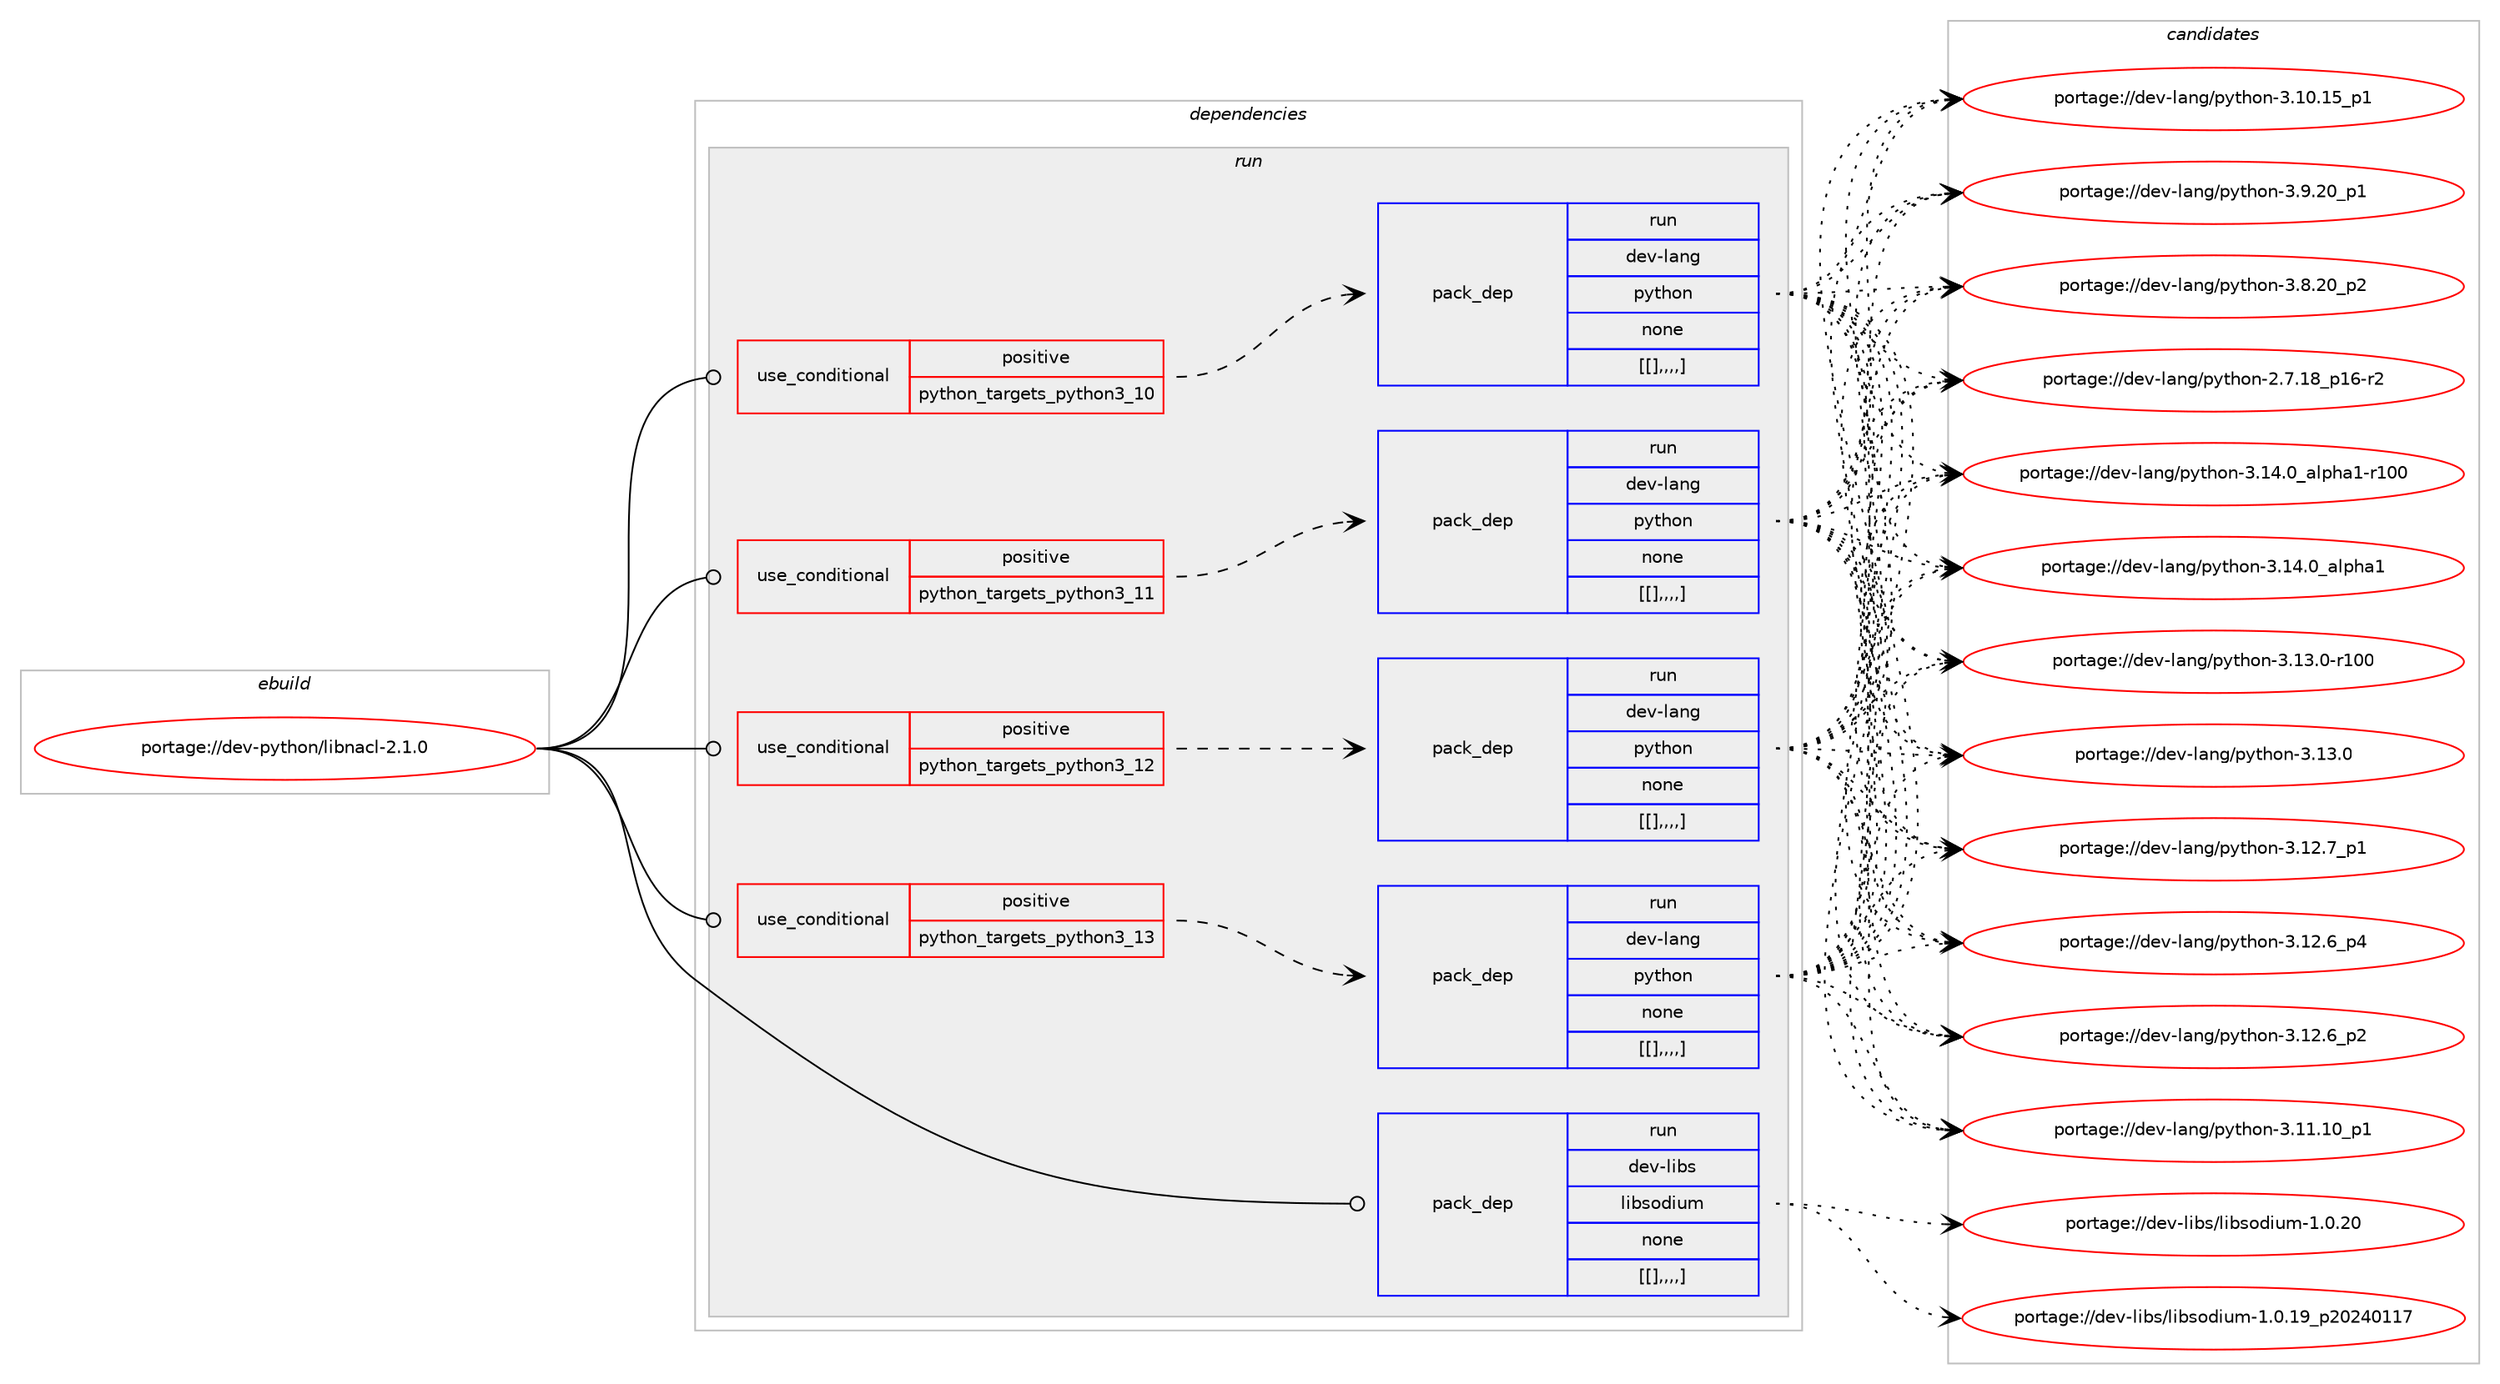 digraph prolog {

# *************
# Graph options
# *************

newrank=true;
concentrate=true;
compound=true;
graph [rankdir=LR,fontname=Helvetica,fontsize=10,ranksep=1.5];#, ranksep=2.5, nodesep=0.2];
edge  [arrowhead=vee];
node  [fontname=Helvetica,fontsize=10];

# **********
# The ebuild
# **********

subgraph cluster_leftcol {
color=gray;
label=<<i>ebuild</i>>;
id [label="portage://dev-python/libnacl-2.1.0", color=red, width=4, href="../dev-python/libnacl-2.1.0.svg"];
}

# ****************
# The dependencies
# ****************

subgraph cluster_midcol {
color=gray;
label=<<i>dependencies</i>>;
subgraph cluster_compile {
fillcolor="#eeeeee";
style=filled;
label=<<i>compile</i>>;
}
subgraph cluster_compileandrun {
fillcolor="#eeeeee";
style=filled;
label=<<i>compile and run</i>>;
}
subgraph cluster_run {
fillcolor="#eeeeee";
style=filled;
label=<<i>run</i>>;
subgraph cond36458 {
dependency155425 [label=<<TABLE BORDER="0" CELLBORDER="1" CELLSPACING="0" CELLPADDING="4"><TR><TD ROWSPAN="3" CELLPADDING="10">use_conditional</TD></TR><TR><TD>positive</TD></TR><TR><TD>python_targets_python3_10</TD></TR></TABLE>>, shape=none, color=red];
subgraph pack117660 {
dependency155426 [label=<<TABLE BORDER="0" CELLBORDER="1" CELLSPACING="0" CELLPADDING="4" WIDTH="220"><TR><TD ROWSPAN="6" CELLPADDING="30">pack_dep</TD></TR><TR><TD WIDTH="110">run</TD></TR><TR><TD>dev-lang</TD></TR><TR><TD>python</TD></TR><TR><TD>none</TD></TR><TR><TD>[[],,,,]</TD></TR></TABLE>>, shape=none, color=blue];
}
dependency155425:e -> dependency155426:w [weight=20,style="dashed",arrowhead="vee"];
}
id:e -> dependency155425:w [weight=20,style="solid",arrowhead="odot"];
subgraph cond36476 {
dependency155478 [label=<<TABLE BORDER="0" CELLBORDER="1" CELLSPACING="0" CELLPADDING="4"><TR><TD ROWSPAN="3" CELLPADDING="10">use_conditional</TD></TR><TR><TD>positive</TD></TR><TR><TD>python_targets_python3_11</TD></TR></TABLE>>, shape=none, color=red];
subgraph pack117735 {
dependency155549 [label=<<TABLE BORDER="0" CELLBORDER="1" CELLSPACING="0" CELLPADDING="4" WIDTH="220"><TR><TD ROWSPAN="6" CELLPADDING="30">pack_dep</TD></TR><TR><TD WIDTH="110">run</TD></TR><TR><TD>dev-lang</TD></TR><TR><TD>python</TD></TR><TR><TD>none</TD></TR><TR><TD>[[],,,,]</TD></TR></TABLE>>, shape=none, color=blue];
}
dependency155478:e -> dependency155549:w [weight=20,style="dashed",arrowhead="vee"];
}
id:e -> dependency155478:w [weight=20,style="solid",arrowhead="odot"];
subgraph cond36511 {
dependency155578 [label=<<TABLE BORDER="0" CELLBORDER="1" CELLSPACING="0" CELLPADDING="4"><TR><TD ROWSPAN="3" CELLPADDING="10">use_conditional</TD></TR><TR><TD>positive</TD></TR><TR><TD>python_targets_python3_12</TD></TR></TABLE>>, shape=none, color=red];
subgraph pack117769 {
dependency155609 [label=<<TABLE BORDER="0" CELLBORDER="1" CELLSPACING="0" CELLPADDING="4" WIDTH="220"><TR><TD ROWSPAN="6" CELLPADDING="30">pack_dep</TD></TR><TR><TD WIDTH="110">run</TD></TR><TR><TD>dev-lang</TD></TR><TR><TD>python</TD></TR><TR><TD>none</TD></TR><TR><TD>[[],,,,]</TD></TR></TABLE>>, shape=none, color=blue];
}
dependency155578:e -> dependency155609:w [weight=20,style="dashed",arrowhead="vee"];
}
id:e -> dependency155578:w [weight=20,style="solid",arrowhead="odot"];
subgraph cond36525 {
dependency155616 [label=<<TABLE BORDER="0" CELLBORDER="1" CELLSPACING="0" CELLPADDING="4"><TR><TD ROWSPAN="3" CELLPADDING="10">use_conditional</TD></TR><TR><TD>positive</TD></TR><TR><TD>python_targets_python3_13</TD></TR></TABLE>>, shape=none, color=red];
subgraph pack117794 {
dependency155662 [label=<<TABLE BORDER="0" CELLBORDER="1" CELLSPACING="0" CELLPADDING="4" WIDTH="220"><TR><TD ROWSPAN="6" CELLPADDING="30">pack_dep</TD></TR><TR><TD WIDTH="110">run</TD></TR><TR><TD>dev-lang</TD></TR><TR><TD>python</TD></TR><TR><TD>none</TD></TR><TR><TD>[[],,,,]</TD></TR></TABLE>>, shape=none, color=blue];
}
dependency155616:e -> dependency155662:w [weight=20,style="dashed",arrowhead="vee"];
}
id:e -> dependency155616:w [weight=20,style="solid",arrowhead="odot"];
subgraph pack117809 {
dependency155674 [label=<<TABLE BORDER="0" CELLBORDER="1" CELLSPACING="0" CELLPADDING="4" WIDTH="220"><TR><TD ROWSPAN="6" CELLPADDING="30">pack_dep</TD></TR><TR><TD WIDTH="110">run</TD></TR><TR><TD>dev-libs</TD></TR><TR><TD>libsodium</TD></TR><TR><TD>none</TD></TR><TR><TD>[[],,,,]</TD></TR></TABLE>>, shape=none, color=blue];
}
id:e -> dependency155674:w [weight=20,style="solid",arrowhead="odot"];
}
}

# **************
# The candidates
# **************

subgraph cluster_choices {
rank=same;
color=gray;
label=<<i>candidates</i>>;

subgraph choice117570 {
color=black;
nodesep=1;
choice100101118451089711010347112121116104111110455146495246489597108112104974945114494848 [label="portage://dev-lang/python-3.14.0_alpha1-r100", color=red, width=4,href="../dev-lang/python-3.14.0_alpha1-r100.svg"];
choice1001011184510897110103471121211161041111104551464952464895971081121049749 [label="portage://dev-lang/python-3.14.0_alpha1", color=red, width=4,href="../dev-lang/python-3.14.0_alpha1.svg"];
choice1001011184510897110103471121211161041111104551464951464845114494848 [label="portage://dev-lang/python-3.13.0-r100", color=red, width=4,href="../dev-lang/python-3.13.0-r100.svg"];
choice10010111845108971101034711212111610411111045514649514648 [label="portage://dev-lang/python-3.13.0", color=red, width=4,href="../dev-lang/python-3.13.0.svg"];
choice100101118451089711010347112121116104111110455146495046559511249 [label="portage://dev-lang/python-3.12.7_p1", color=red, width=4,href="../dev-lang/python-3.12.7_p1.svg"];
choice100101118451089711010347112121116104111110455146495046549511252 [label="portage://dev-lang/python-3.12.6_p4", color=red, width=4,href="../dev-lang/python-3.12.6_p4.svg"];
choice100101118451089711010347112121116104111110455146495046549511250 [label="portage://dev-lang/python-3.12.6_p2", color=red, width=4,href="../dev-lang/python-3.12.6_p2.svg"];
choice10010111845108971101034711212111610411111045514649494649489511249 [label="portage://dev-lang/python-3.11.10_p1", color=red, width=4,href="../dev-lang/python-3.11.10_p1.svg"];
choice10010111845108971101034711212111610411111045514649484649539511249 [label="portage://dev-lang/python-3.10.15_p1", color=red, width=4,href="../dev-lang/python-3.10.15_p1.svg"];
choice100101118451089711010347112121116104111110455146574650489511249 [label="portage://dev-lang/python-3.9.20_p1", color=red, width=4,href="../dev-lang/python-3.9.20_p1.svg"];
choice100101118451089711010347112121116104111110455146564650489511250 [label="portage://dev-lang/python-3.8.20_p2", color=red, width=4,href="../dev-lang/python-3.8.20_p2.svg"];
choice100101118451089711010347112121116104111110455046554649569511249544511450 [label="portage://dev-lang/python-2.7.18_p16-r2", color=red, width=4,href="../dev-lang/python-2.7.18_p16-r2.svg"];
dependency155426:e -> choice100101118451089711010347112121116104111110455146495246489597108112104974945114494848:w [style=dotted,weight="100"];
dependency155426:e -> choice1001011184510897110103471121211161041111104551464952464895971081121049749:w [style=dotted,weight="100"];
dependency155426:e -> choice1001011184510897110103471121211161041111104551464951464845114494848:w [style=dotted,weight="100"];
dependency155426:e -> choice10010111845108971101034711212111610411111045514649514648:w [style=dotted,weight="100"];
dependency155426:e -> choice100101118451089711010347112121116104111110455146495046559511249:w [style=dotted,weight="100"];
dependency155426:e -> choice100101118451089711010347112121116104111110455146495046549511252:w [style=dotted,weight="100"];
dependency155426:e -> choice100101118451089711010347112121116104111110455146495046549511250:w [style=dotted,weight="100"];
dependency155426:e -> choice10010111845108971101034711212111610411111045514649494649489511249:w [style=dotted,weight="100"];
dependency155426:e -> choice10010111845108971101034711212111610411111045514649484649539511249:w [style=dotted,weight="100"];
dependency155426:e -> choice100101118451089711010347112121116104111110455146574650489511249:w [style=dotted,weight="100"];
dependency155426:e -> choice100101118451089711010347112121116104111110455146564650489511250:w [style=dotted,weight="100"];
dependency155426:e -> choice100101118451089711010347112121116104111110455046554649569511249544511450:w [style=dotted,weight="100"];
}
subgraph choice117594 {
color=black;
nodesep=1;
choice100101118451089711010347112121116104111110455146495246489597108112104974945114494848 [label="portage://dev-lang/python-3.14.0_alpha1-r100", color=red, width=4,href="../dev-lang/python-3.14.0_alpha1-r100.svg"];
choice1001011184510897110103471121211161041111104551464952464895971081121049749 [label="portage://dev-lang/python-3.14.0_alpha1", color=red, width=4,href="../dev-lang/python-3.14.0_alpha1.svg"];
choice1001011184510897110103471121211161041111104551464951464845114494848 [label="portage://dev-lang/python-3.13.0-r100", color=red, width=4,href="../dev-lang/python-3.13.0-r100.svg"];
choice10010111845108971101034711212111610411111045514649514648 [label="portage://dev-lang/python-3.13.0", color=red, width=4,href="../dev-lang/python-3.13.0.svg"];
choice100101118451089711010347112121116104111110455146495046559511249 [label="portage://dev-lang/python-3.12.7_p1", color=red, width=4,href="../dev-lang/python-3.12.7_p1.svg"];
choice100101118451089711010347112121116104111110455146495046549511252 [label="portage://dev-lang/python-3.12.6_p4", color=red, width=4,href="../dev-lang/python-3.12.6_p4.svg"];
choice100101118451089711010347112121116104111110455146495046549511250 [label="portage://dev-lang/python-3.12.6_p2", color=red, width=4,href="../dev-lang/python-3.12.6_p2.svg"];
choice10010111845108971101034711212111610411111045514649494649489511249 [label="portage://dev-lang/python-3.11.10_p1", color=red, width=4,href="../dev-lang/python-3.11.10_p1.svg"];
choice10010111845108971101034711212111610411111045514649484649539511249 [label="portage://dev-lang/python-3.10.15_p1", color=red, width=4,href="../dev-lang/python-3.10.15_p1.svg"];
choice100101118451089711010347112121116104111110455146574650489511249 [label="portage://dev-lang/python-3.9.20_p1", color=red, width=4,href="../dev-lang/python-3.9.20_p1.svg"];
choice100101118451089711010347112121116104111110455146564650489511250 [label="portage://dev-lang/python-3.8.20_p2", color=red, width=4,href="../dev-lang/python-3.8.20_p2.svg"];
choice100101118451089711010347112121116104111110455046554649569511249544511450 [label="portage://dev-lang/python-2.7.18_p16-r2", color=red, width=4,href="../dev-lang/python-2.7.18_p16-r2.svg"];
dependency155549:e -> choice100101118451089711010347112121116104111110455146495246489597108112104974945114494848:w [style=dotted,weight="100"];
dependency155549:e -> choice1001011184510897110103471121211161041111104551464952464895971081121049749:w [style=dotted,weight="100"];
dependency155549:e -> choice1001011184510897110103471121211161041111104551464951464845114494848:w [style=dotted,weight="100"];
dependency155549:e -> choice10010111845108971101034711212111610411111045514649514648:w [style=dotted,weight="100"];
dependency155549:e -> choice100101118451089711010347112121116104111110455146495046559511249:w [style=dotted,weight="100"];
dependency155549:e -> choice100101118451089711010347112121116104111110455146495046549511252:w [style=dotted,weight="100"];
dependency155549:e -> choice100101118451089711010347112121116104111110455146495046549511250:w [style=dotted,weight="100"];
dependency155549:e -> choice10010111845108971101034711212111610411111045514649494649489511249:w [style=dotted,weight="100"];
dependency155549:e -> choice10010111845108971101034711212111610411111045514649484649539511249:w [style=dotted,weight="100"];
dependency155549:e -> choice100101118451089711010347112121116104111110455146574650489511249:w [style=dotted,weight="100"];
dependency155549:e -> choice100101118451089711010347112121116104111110455146564650489511250:w [style=dotted,weight="100"];
dependency155549:e -> choice100101118451089711010347112121116104111110455046554649569511249544511450:w [style=dotted,weight="100"];
}
subgraph choice117598 {
color=black;
nodesep=1;
choice100101118451089711010347112121116104111110455146495246489597108112104974945114494848 [label="portage://dev-lang/python-3.14.0_alpha1-r100", color=red, width=4,href="../dev-lang/python-3.14.0_alpha1-r100.svg"];
choice1001011184510897110103471121211161041111104551464952464895971081121049749 [label="portage://dev-lang/python-3.14.0_alpha1", color=red, width=4,href="../dev-lang/python-3.14.0_alpha1.svg"];
choice1001011184510897110103471121211161041111104551464951464845114494848 [label="portage://dev-lang/python-3.13.0-r100", color=red, width=4,href="../dev-lang/python-3.13.0-r100.svg"];
choice10010111845108971101034711212111610411111045514649514648 [label="portage://dev-lang/python-3.13.0", color=red, width=4,href="../dev-lang/python-3.13.0.svg"];
choice100101118451089711010347112121116104111110455146495046559511249 [label="portage://dev-lang/python-3.12.7_p1", color=red, width=4,href="../dev-lang/python-3.12.7_p1.svg"];
choice100101118451089711010347112121116104111110455146495046549511252 [label="portage://dev-lang/python-3.12.6_p4", color=red, width=4,href="../dev-lang/python-3.12.6_p4.svg"];
choice100101118451089711010347112121116104111110455146495046549511250 [label="portage://dev-lang/python-3.12.6_p2", color=red, width=4,href="../dev-lang/python-3.12.6_p2.svg"];
choice10010111845108971101034711212111610411111045514649494649489511249 [label="portage://dev-lang/python-3.11.10_p1", color=red, width=4,href="../dev-lang/python-3.11.10_p1.svg"];
choice10010111845108971101034711212111610411111045514649484649539511249 [label="portage://dev-lang/python-3.10.15_p1", color=red, width=4,href="../dev-lang/python-3.10.15_p1.svg"];
choice100101118451089711010347112121116104111110455146574650489511249 [label="portage://dev-lang/python-3.9.20_p1", color=red, width=4,href="../dev-lang/python-3.9.20_p1.svg"];
choice100101118451089711010347112121116104111110455146564650489511250 [label="portage://dev-lang/python-3.8.20_p2", color=red, width=4,href="../dev-lang/python-3.8.20_p2.svg"];
choice100101118451089711010347112121116104111110455046554649569511249544511450 [label="portage://dev-lang/python-2.7.18_p16-r2", color=red, width=4,href="../dev-lang/python-2.7.18_p16-r2.svg"];
dependency155609:e -> choice100101118451089711010347112121116104111110455146495246489597108112104974945114494848:w [style=dotted,weight="100"];
dependency155609:e -> choice1001011184510897110103471121211161041111104551464952464895971081121049749:w [style=dotted,weight="100"];
dependency155609:e -> choice1001011184510897110103471121211161041111104551464951464845114494848:w [style=dotted,weight="100"];
dependency155609:e -> choice10010111845108971101034711212111610411111045514649514648:w [style=dotted,weight="100"];
dependency155609:e -> choice100101118451089711010347112121116104111110455146495046559511249:w [style=dotted,weight="100"];
dependency155609:e -> choice100101118451089711010347112121116104111110455146495046549511252:w [style=dotted,weight="100"];
dependency155609:e -> choice100101118451089711010347112121116104111110455146495046549511250:w [style=dotted,weight="100"];
dependency155609:e -> choice10010111845108971101034711212111610411111045514649494649489511249:w [style=dotted,weight="100"];
dependency155609:e -> choice10010111845108971101034711212111610411111045514649484649539511249:w [style=dotted,weight="100"];
dependency155609:e -> choice100101118451089711010347112121116104111110455146574650489511249:w [style=dotted,weight="100"];
dependency155609:e -> choice100101118451089711010347112121116104111110455146564650489511250:w [style=dotted,weight="100"];
dependency155609:e -> choice100101118451089711010347112121116104111110455046554649569511249544511450:w [style=dotted,weight="100"];
}
subgraph choice117617 {
color=black;
nodesep=1;
choice100101118451089711010347112121116104111110455146495246489597108112104974945114494848 [label="portage://dev-lang/python-3.14.0_alpha1-r100", color=red, width=4,href="../dev-lang/python-3.14.0_alpha1-r100.svg"];
choice1001011184510897110103471121211161041111104551464952464895971081121049749 [label="portage://dev-lang/python-3.14.0_alpha1", color=red, width=4,href="../dev-lang/python-3.14.0_alpha1.svg"];
choice1001011184510897110103471121211161041111104551464951464845114494848 [label="portage://dev-lang/python-3.13.0-r100", color=red, width=4,href="../dev-lang/python-3.13.0-r100.svg"];
choice10010111845108971101034711212111610411111045514649514648 [label="portage://dev-lang/python-3.13.0", color=red, width=4,href="../dev-lang/python-3.13.0.svg"];
choice100101118451089711010347112121116104111110455146495046559511249 [label="portage://dev-lang/python-3.12.7_p1", color=red, width=4,href="../dev-lang/python-3.12.7_p1.svg"];
choice100101118451089711010347112121116104111110455146495046549511252 [label="portage://dev-lang/python-3.12.6_p4", color=red, width=4,href="../dev-lang/python-3.12.6_p4.svg"];
choice100101118451089711010347112121116104111110455146495046549511250 [label="portage://dev-lang/python-3.12.6_p2", color=red, width=4,href="../dev-lang/python-3.12.6_p2.svg"];
choice10010111845108971101034711212111610411111045514649494649489511249 [label="portage://dev-lang/python-3.11.10_p1", color=red, width=4,href="../dev-lang/python-3.11.10_p1.svg"];
choice10010111845108971101034711212111610411111045514649484649539511249 [label="portage://dev-lang/python-3.10.15_p1", color=red, width=4,href="../dev-lang/python-3.10.15_p1.svg"];
choice100101118451089711010347112121116104111110455146574650489511249 [label="portage://dev-lang/python-3.9.20_p1", color=red, width=4,href="../dev-lang/python-3.9.20_p1.svg"];
choice100101118451089711010347112121116104111110455146564650489511250 [label="portage://dev-lang/python-3.8.20_p2", color=red, width=4,href="../dev-lang/python-3.8.20_p2.svg"];
choice100101118451089711010347112121116104111110455046554649569511249544511450 [label="portage://dev-lang/python-2.7.18_p16-r2", color=red, width=4,href="../dev-lang/python-2.7.18_p16-r2.svg"];
dependency155662:e -> choice100101118451089711010347112121116104111110455146495246489597108112104974945114494848:w [style=dotted,weight="100"];
dependency155662:e -> choice1001011184510897110103471121211161041111104551464952464895971081121049749:w [style=dotted,weight="100"];
dependency155662:e -> choice1001011184510897110103471121211161041111104551464951464845114494848:w [style=dotted,weight="100"];
dependency155662:e -> choice10010111845108971101034711212111610411111045514649514648:w [style=dotted,weight="100"];
dependency155662:e -> choice100101118451089711010347112121116104111110455146495046559511249:w [style=dotted,weight="100"];
dependency155662:e -> choice100101118451089711010347112121116104111110455146495046549511252:w [style=dotted,weight="100"];
dependency155662:e -> choice100101118451089711010347112121116104111110455146495046549511250:w [style=dotted,weight="100"];
dependency155662:e -> choice10010111845108971101034711212111610411111045514649494649489511249:w [style=dotted,weight="100"];
dependency155662:e -> choice10010111845108971101034711212111610411111045514649484649539511249:w [style=dotted,weight="100"];
dependency155662:e -> choice100101118451089711010347112121116104111110455146574650489511249:w [style=dotted,weight="100"];
dependency155662:e -> choice100101118451089711010347112121116104111110455146564650489511250:w [style=dotted,weight="100"];
dependency155662:e -> choice100101118451089711010347112121116104111110455046554649569511249544511450:w [style=dotted,weight="100"];
}
subgraph choice117623 {
color=black;
nodesep=1;
choice1001011184510810598115471081059811511110010511710945494648465048 [label="portage://dev-libs/libsodium-1.0.20", color=red, width=4,href="../dev-libs/libsodium-1.0.20.svg"];
choice1001011184510810598115471081059811511110010511710945494648464957951125048505248494955 [label="portage://dev-libs/libsodium-1.0.19_p20240117", color=red, width=4,href="../dev-libs/libsodium-1.0.19_p20240117.svg"];
dependency155674:e -> choice1001011184510810598115471081059811511110010511710945494648465048:w [style=dotted,weight="100"];
dependency155674:e -> choice1001011184510810598115471081059811511110010511710945494648464957951125048505248494955:w [style=dotted,weight="100"];
}
}

}
